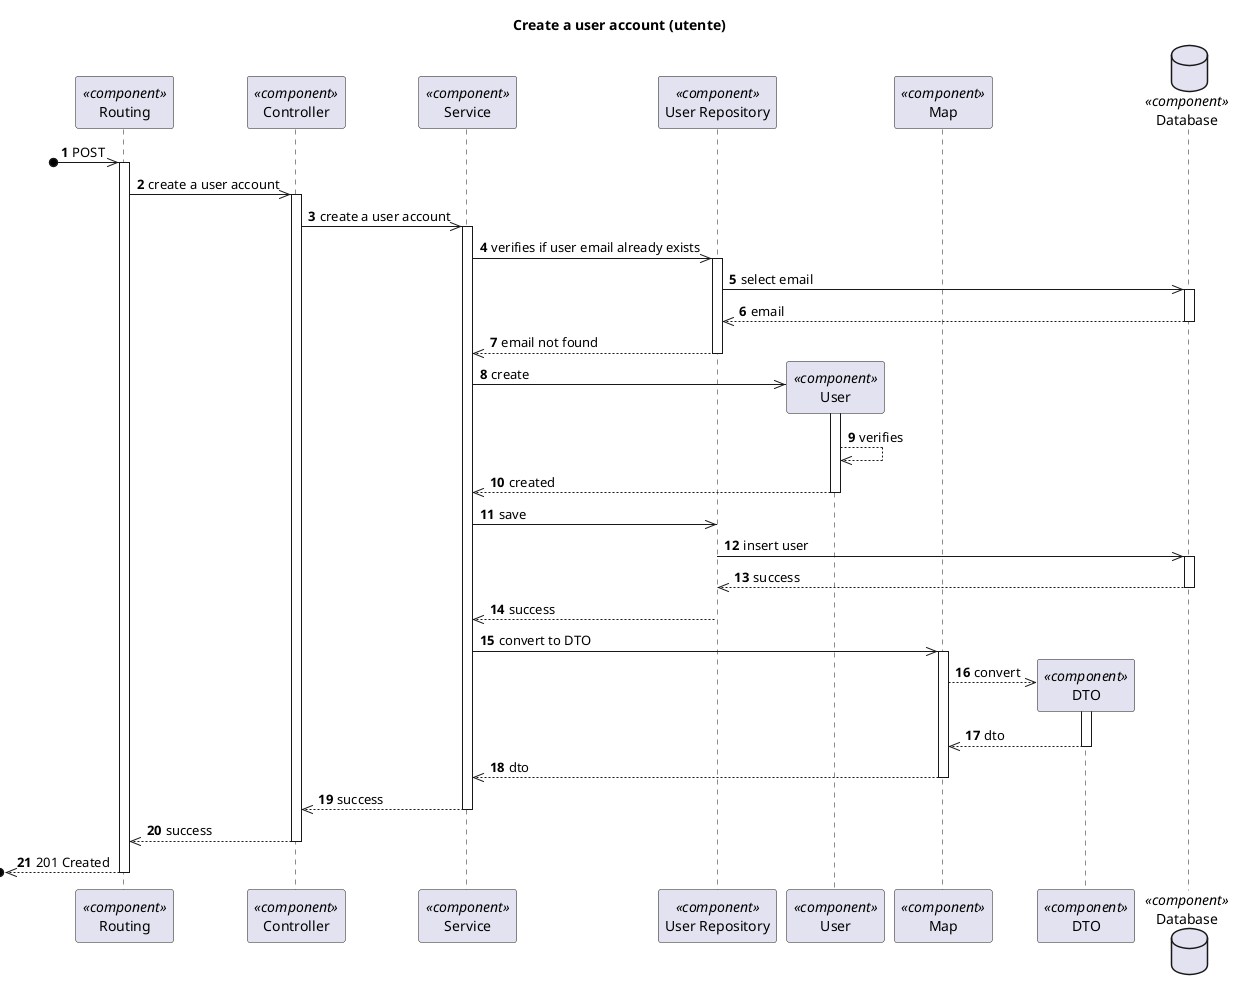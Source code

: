 @startuml Process View - Level 3

autonumber
skinparam packageStyle rect

title Create a user account (utente)

participant "Routing" as routing <<component>>
participant "Controller" as controller <<component>>
participant "Service" as service <<component>>
participant "User Repository" as userrepo <<component>>
participant "User" as user <<component>>
participant "Map" as map <<component>>
participant "DTO" as dto <<component>>
database "Database" as db <<component>>

?o->> routing : POST
activate routing
routing ->> controller : create a user account

activate controller
controller ->> service : create a user account

activate service
service ->> userrepo : verifies if user email already exists

activate userrepo
userrepo ->> db : select email
activate db
db -->> userrepo : email
deactivate db

userrepo -->> service : email not found
deactivate userrepo


service ->> user** : create
activate user

user -->> user: verifies

user -->> service : created
deactivate user

service ->> userrepo : save
userrepo ->> db : insert user
activate db
db -->> userrepo : success
deactivate db

userrepo -->> service : success
deactivate userrepo

service ->> map : convert to DTO
activate map

map -->> dto** : convert
activate dto

dto -->> map : dto
deactivate dto

map -->> service : dto
deactivate map

service -->> controller : success
deactivate service

controller -->> routing : success
deactivate controller

?o<<-- routing : 201 Created
deactivate routing

@enduml